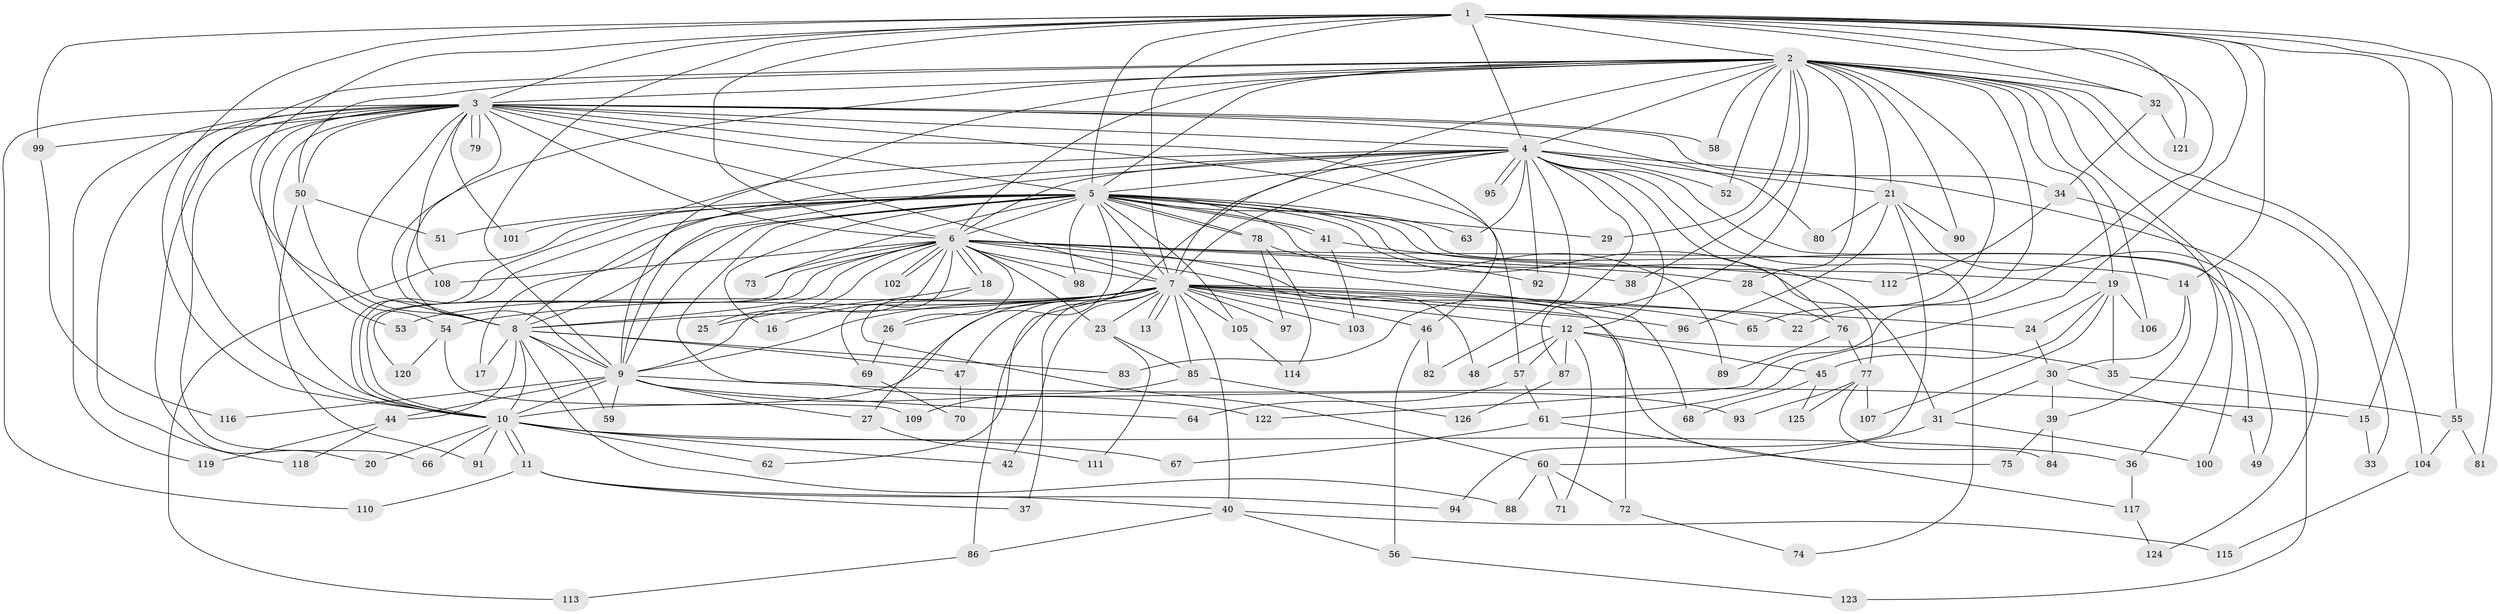 // coarse degree distribution, {24: 0.01020408163265306, 25: 0.02040816326530612, 23: 0.01020408163265306, 20: 0.01020408163265306, 26: 0.01020408163265306, 31: 0.01020408163265306, 15: 0.01020408163265306, 14: 0.01020408163265306, 5: 0.04081632653061224, 10: 0.01020408163265306, 2: 0.5510204081632653, 3: 0.14285714285714285, 7: 0.030612244897959183, 4: 0.10204081632653061, 6: 0.02040816326530612, 8: 0.01020408163265306}
// Generated by graph-tools (version 1.1) at 2025/41/03/06/25 10:41:35]
// undirected, 126 vertices, 277 edges
graph export_dot {
graph [start="1"]
  node [color=gray90,style=filled];
  1;
  2;
  3;
  4;
  5;
  6;
  7;
  8;
  9;
  10;
  11;
  12;
  13;
  14;
  15;
  16;
  17;
  18;
  19;
  20;
  21;
  22;
  23;
  24;
  25;
  26;
  27;
  28;
  29;
  30;
  31;
  32;
  33;
  34;
  35;
  36;
  37;
  38;
  39;
  40;
  41;
  42;
  43;
  44;
  45;
  46;
  47;
  48;
  49;
  50;
  51;
  52;
  53;
  54;
  55;
  56;
  57;
  58;
  59;
  60;
  61;
  62;
  63;
  64;
  65;
  66;
  67;
  68;
  69;
  70;
  71;
  72;
  73;
  74;
  75;
  76;
  77;
  78;
  79;
  80;
  81;
  82;
  83;
  84;
  85;
  86;
  87;
  88;
  89;
  90;
  91;
  92;
  93;
  94;
  95;
  96;
  97;
  98;
  99;
  100;
  101;
  102;
  103;
  104;
  105;
  106;
  107;
  108;
  109;
  110;
  111;
  112;
  113;
  114;
  115;
  116;
  117;
  118;
  119;
  120;
  121;
  122;
  123;
  124;
  125;
  126;
  1 -- 2;
  1 -- 3;
  1 -- 4;
  1 -- 5;
  1 -- 6;
  1 -- 7;
  1 -- 8;
  1 -- 9;
  1 -- 10;
  1 -- 14;
  1 -- 15;
  1 -- 32;
  1 -- 55;
  1 -- 61;
  1 -- 81;
  1 -- 99;
  1 -- 121;
  1 -- 122;
  2 -- 3;
  2 -- 4;
  2 -- 5;
  2 -- 6;
  2 -- 7;
  2 -- 8;
  2 -- 9;
  2 -- 10;
  2 -- 19;
  2 -- 21;
  2 -- 22;
  2 -- 28;
  2 -- 29;
  2 -- 32;
  2 -- 33;
  2 -- 38;
  2 -- 43;
  2 -- 50;
  2 -- 52;
  2 -- 58;
  2 -- 65;
  2 -- 83;
  2 -- 90;
  2 -- 104;
  2 -- 106;
  3 -- 4;
  3 -- 5;
  3 -- 6;
  3 -- 7;
  3 -- 8;
  3 -- 9;
  3 -- 10;
  3 -- 20;
  3 -- 34;
  3 -- 46;
  3 -- 50;
  3 -- 53;
  3 -- 57;
  3 -- 58;
  3 -- 66;
  3 -- 79;
  3 -- 79;
  3 -- 80;
  3 -- 99;
  3 -- 101;
  3 -- 108;
  3 -- 110;
  3 -- 118;
  3 -- 119;
  4 -- 5;
  4 -- 6;
  4 -- 7;
  4 -- 8;
  4 -- 9;
  4 -- 10;
  4 -- 12;
  4 -- 21;
  4 -- 52;
  4 -- 63;
  4 -- 74;
  4 -- 76;
  4 -- 82;
  4 -- 86;
  4 -- 87;
  4 -- 92;
  4 -- 95;
  4 -- 95;
  4 -- 100;
  4 -- 124;
  5 -- 6;
  5 -- 7;
  5 -- 8;
  5 -- 9;
  5 -- 10;
  5 -- 16;
  5 -- 17;
  5 -- 19;
  5 -- 27;
  5 -- 29;
  5 -- 31;
  5 -- 41;
  5 -- 41;
  5 -- 49;
  5 -- 51;
  5 -- 63;
  5 -- 73;
  5 -- 77;
  5 -- 78;
  5 -- 78;
  5 -- 89;
  5 -- 93;
  5 -- 98;
  5 -- 101;
  5 -- 105;
  5 -- 113;
  6 -- 7;
  6 -- 8;
  6 -- 9;
  6 -- 10;
  6 -- 14;
  6 -- 18;
  6 -- 18;
  6 -- 23;
  6 -- 25;
  6 -- 26;
  6 -- 28;
  6 -- 38;
  6 -- 48;
  6 -- 68;
  6 -- 69;
  6 -- 72;
  6 -- 73;
  6 -- 98;
  6 -- 102;
  6 -- 102;
  6 -- 108;
  6 -- 120;
  7 -- 8;
  7 -- 9;
  7 -- 10;
  7 -- 12;
  7 -- 13;
  7 -- 13;
  7 -- 16;
  7 -- 22;
  7 -- 23;
  7 -- 24;
  7 -- 26;
  7 -- 37;
  7 -- 40;
  7 -- 42;
  7 -- 46;
  7 -- 47;
  7 -- 53;
  7 -- 54;
  7 -- 62;
  7 -- 65;
  7 -- 75;
  7 -- 85;
  7 -- 96;
  7 -- 97;
  7 -- 103;
  7 -- 105;
  8 -- 9;
  8 -- 10;
  8 -- 17;
  8 -- 44;
  8 -- 47;
  8 -- 59;
  8 -- 83;
  8 -- 88;
  9 -- 10;
  9 -- 15;
  9 -- 27;
  9 -- 44;
  9 -- 59;
  9 -- 64;
  9 -- 116;
  9 -- 122;
  10 -- 11;
  10 -- 11;
  10 -- 20;
  10 -- 36;
  10 -- 42;
  10 -- 62;
  10 -- 66;
  10 -- 67;
  10 -- 91;
  11 -- 37;
  11 -- 40;
  11 -- 94;
  11 -- 110;
  12 -- 35;
  12 -- 45;
  12 -- 48;
  12 -- 57;
  12 -- 71;
  12 -- 87;
  14 -- 30;
  14 -- 39;
  15 -- 33;
  18 -- 25;
  18 -- 60;
  19 -- 24;
  19 -- 35;
  19 -- 45;
  19 -- 106;
  19 -- 107;
  21 -- 80;
  21 -- 90;
  21 -- 94;
  21 -- 96;
  21 -- 123;
  23 -- 85;
  23 -- 111;
  24 -- 30;
  26 -- 69;
  27 -- 111;
  28 -- 76;
  30 -- 31;
  30 -- 39;
  30 -- 43;
  31 -- 60;
  31 -- 100;
  32 -- 34;
  32 -- 121;
  34 -- 36;
  34 -- 112;
  35 -- 55;
  36 -- 117;
  39 -- 75;
  39 -- 84;
  40 -- 56;
  40 -- 86;
  40 -- 115;
  41 -- 103;
  41 -- 112;
  43 -- 49;
  44 -- 118;
  44 -- 119;
  45 -- 68;
  45 -- 125;
  46 -- 56;
  46 -- 82;
  47 -- 70;
  50 -- 51;
  50 -- 54;
  50 -- 91;
  54 -- 109;
  54 -- 120;
  55 -- 81;
  55 -- 104;
  56 -- 123;
  57 -- 61;
  57 -- 64;
  60 -- 71;
  60 -- 72;
  60 -- 88;
  61 -- 67;
  61 -- 117;
  69 -- 70;
  72 -- 74;
  76 -- 77;
  76 -- 89;
  77 -- 84;
  77 -- 93;
  77 -- 107;
  77 -- 125;
  78 -- 92;
  78 -- 97;
  78 -- 114;
  85 -- 109;
  85 -- 126;
  86 -- 113;
  87 -- 126;
  99 -- 116;
  104 -- 115;
  105 -- 114;
  117 -- 124;
}
